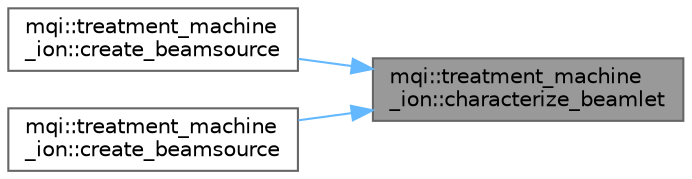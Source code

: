 digraph "mqi::treatment_machine_ion::characterize_beamlet"
{
 // LATEX_PDF_SIZE
  bgcolor="transparent";
  edge [fontname=Helvetica,fontsize=10,labelfontname=Helvetica,labelfontsize=10];
  node [fontname=Helvetica,fontsize=10,shape=box,height=0.2,width=0.4];
  rankdir="RL";
  Node1 [id="Node000001",label="mqi::treatment_machine\l_ion::characterize_beamlet",height=0.2,width=0.4,color="gray40", fillcolor="grey60", style="filled", fontcolor="black",tooltip="Pure virtual method to characterize a modulated beamlet from DICOM spot information."];
  Node1 -> Node2 [id="edge1_Node000001_Node000002",dir="back",color="steelblue1",style="solid",tooltip=" "];
  Node2 [id="Node000002",label="mqi::treatment_machine\l_ion::create_beamsource",height=0.2,width=0.4,color="grey40", fillcolor="white", style="filled",URL="$classmqi_1_1treatment__machine__ion.html#a8e98be30d93f773066301cb394257491",tooltip="Creates a beam source from a dataset."];
  Node1 -> Node3 [id="edge2_Node000001_Node000003",dir="back",color="steelblue1",style="solid",tooltip=" "];
  Node3 [id="Node000003",label="mqi::treatment_machine\l_ion::create_beamsource",height=0.2,width=0.4,color="grey40", fillcolor="white", style="filled",URL="$classmqi_1_1treatment__machine__ion.html#a8dc86b65bd450c4be83e887a469b6fa0",tooltip="Creates a beam source from a vector of spots."];
}
